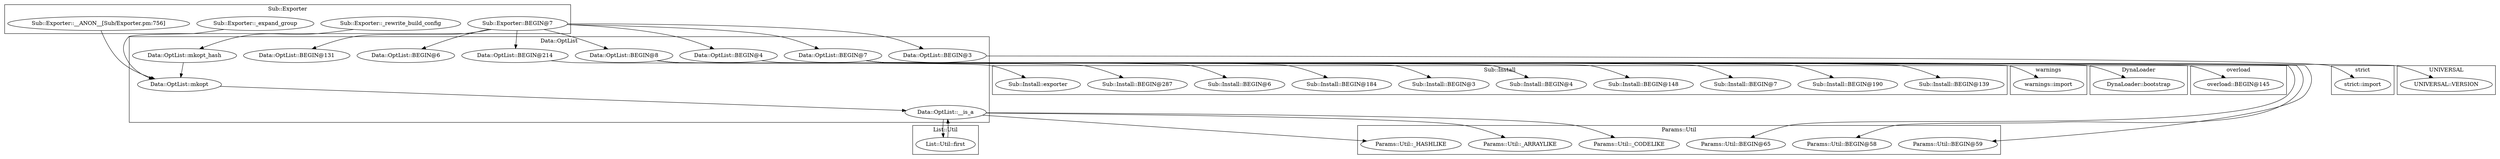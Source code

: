 digraph {
graph [overlap=false]
subgraph cluster_Sub_Exporter {
	label="Sub::Exporter";
	"Sub::Exporter::_rewrite_build_config";
	"Sub::Exporter::BEGIN@7";
	"Sub::Exporter::__ANON__[Sub/Exporter.pm:756]";
	"Sub::Exporter::_expand_group";
}
subgraph cluster_List_Util {
	label="List::Util";
	"List::Util::first";
}
subgraph cluster_DynaLoader {
	label="DynaLoader";
	"DynaLoader::bootstrap";
}
subgraph cluster_warnings {
	label="warnings";
	"warnings::import";
}
subgraph cluster_overload {
	label="overload";
	"overload::BEGIN@145";
}
subgraph cluster_Data_OptList {
	label="Data::OptList";
	"Data::OptList::BEGIN@214";
	"Data::OptList::mkopt_hash";
	"Data::OptList::BEGIN@131";
	"Data::OptList::mkopt";
	"Data::OptList::BEGIN@4";
	"Data::OptList::BEGIN@7";
	"Data::OptList::BEGIN@3";
	"Data::OptList::BEGIN@8";
	"Data::OptList::BEGIN@6";
	"Data::OptList::__is_a";
}
subgraph cluster_strict {
	label="strict";
	"strict::import";
}
subgraph cluster_UNIVERSAL {
	label="UNIVERSAL";
	"UNIVERSAL::VERSION";
}
subgraph cluster_Params_Util {
	label="Params::Util";
	"Params::Util::_CODELIKE";
	"Params::Util::_ARRAYLIKE";
	"Params::Util::_HASHLIKE";
	"Params::Util::BEGIN@65";
	"Params::Util::BEGIN@58";
	"Params::Util::BEGIN@59";
}
subgraph cluster_Sub_Install {
	label="Sub::Install";
	"Sub::Install::BEGIN@148";
	"Sub::Install::exporter";
	"Sub::Install::BEGIN@4";
	"Sub::Install::BEGIN@3";
	"Sub::Install::BEGIN@184";
	"Sub::Install::BEGIN@6";
	"Sub::Install::BEGIN@287";
	"Sub::Install::BEGIN@139";
	"Sub::Install::BEGIN@190";
	"Sub::Install::BEGIN@7";
}
"List::Util::first" -> "Data::OptList::__is_a";
"Data::OptList::mkopt" -> "Data::OptList::__is_a";
"Sub::Exporter::BEGIN@7" -> "Data::OptList::BEGIN@4";
"Sub::Exporter::BEGIN@7" -> "Data::OptList::BEGIN@7";
"Sub::Exporter::BEGIN@7" -> "Data::OptList::BEGIN@8";
"Data::OptList::BEGIN@8" -> "Sub::Install::BEGIN@287";
"Data::OptList::BEGIN@7" -> "DynaLoader::bootstrap";
"Data::OptList::BEGIN@7" -> "Params::Util::BEGIN@65";
"Data::OptList::BEGIN@8" -> "Sub::Install::BEGIN@3";
"Data::OptList::BEGIN@8" -> "Sub::Install::BEGIN@6";
"Sub::Exporter::BEGIN@7" -> "Data::OptList::BEGIN@3";
"Sub::Exporter::BEGIN@7" -> "Data::OptList::BEGIN@6";
"Data::OptList::BEGIN@7" -> "Params::Util::BEGIN@59";
"Data::OptList::__is_a" -> "Params::Util::_ARRAYLIKE";
"Data::OptList::BEGIN@214" -> "Sub::Install::exporter";
"Data::OptList::BEGIN@7" -> "Params::Util::BEGIN@58";
"Data::OptList::BEGIN@8" -> "Sub::Install::BEGIN@4";
"Data::OptList::BEGIN@4" -> "warnings::import";
"Data::OptList::__is_a" -> "Params::Util::_HASHLIKE";
"Data::OptList::BEGIN@8" -> "Sub::Install::BEGIN@7";
"Sub::Exporter::BEGIN@7" -> "Data::OptList::BEGIN@214";
"Data::OptList::BEGIN@8" -> "Sub::Install::BEGIN@184";
"Data::OptList::__is_a" -> "Params::Util::_CODELIKE";
"Data::OptList::BEGIN@7" -> "overload::BEGIN@145";
"Data::OptList::BEGIN@8" -> "Sub::Install::BEGIN@139";
"Data::OptList::BEGIN@8" -> "Sub::Install::BEGIN@190";
"Data::OptList::mkopt_hash" -> "Data::OptList::mkopt";
"Sub::Exporter::_expand_group" -> "Data::OptList::mkopt";
"Sub::Exporter::__ANON__[Sub/Exporter.pm:756]" -> "Data::OptList::mkopt";
"Data::OptList::BEGIN@8" -> "Sub::Install::BEGIN@148";
"Sub::Exporter::BEGIN@7" -> "Data::OptList::BEGIN@131";
"Sub::Exporter::_rewrite_build_config" -> "Data::OptList::mkopt_hash";
"Data::OptList::__is_a" -> "List::Util::first";
"Data::OptList::BEGIN@8" -> "UNIVERSAL::VERSION";
"Data::OptList::BEGIN@3" -> "strict::import";
}
